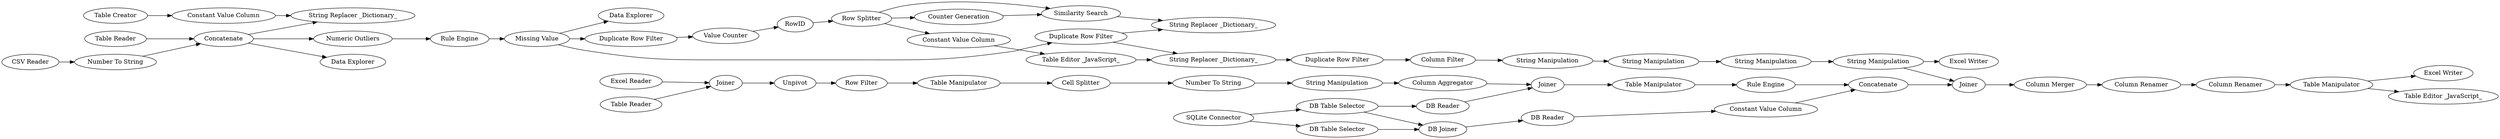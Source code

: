 digraph {
	4 [label="DB Table Selector"]
	5 [label="DB Table Selector"]
	9 [label="DB Reader"]
	10 [label="Number To String"]
	11 [label=Concatenate]
	12 [label="Table Creator"]
	13 [label="Constant Value Column"]
	15 [label="String Replacer _Dictionary_"]
	18 [label="DB Joiner"]
	19 [label="DB Reader"]
	20 [label="Data Explorer"]
	21 [label="Numeric Outliers"]
	22 [label="Rule Engine"]
	23 [label="Missing Value"]
	24 [label="Data Explorer"]
	25 [label="Duplicate Row Filter"]
	26 [label="Duplicate Row Filter"]
	27 [label="Value Counter"]
	28 [label="Row Splitter"]
	29 [label=RowID]
	30 [label="Constant Value Column"]
	31 [label="Table Editor _JavaScript_"]
	32 [label="String Replacer _Dictionary_"]
	33 [label="Counter Generation"]
	34 [label="Similarity Search"]
	35 [label="String Replacer _Dictionary_"]
	36 [label="Duplicate Row Filter"]
	37 [label="Column Filter"]
	38 [label="String Manipulation"]
	39 [label="String Manipulation"]
	40 [label="String Manipulation"]
	41 [label="String Manipulation"]
	42 [label="Excel Writer"]
	45 [label=Joiner]
	46 [label=Unpivot]
	47 [label="Row Filter"]
	48 [label="Table Manipulator"]
	49 [label="Cell Splitter"]
	50 [label="Number To String"]
	51 [label="String Manipulation"]
	52 [label="Column Aggregator"]
	53 [label=Joiner]
	54 [label="Table Manipulator"]
	55 [label="Constant Value Column"]
	57 [label="Rule Engine"]
	58 [label=Concatenate]
	59 [label=Joiner]
	60 [label="Table Manipulator"]
	61 [label="Excel Writer"]
	62 [label="Column Merger"]
	63 [label="Column Renamer"]
	64 [label="Column Renamer"]
	65 [label="Table Editor _JavaScript_"]
	66 [label="CSV Reader"]
	67 [label="Table Reader"]
	68 [label="SQLite Connector"]
	69 [label="Table Reader"]
	70 [label="Excel Reader"]
	4 -> 18
	5 -> 9
	5 -> 18
	9 -> 53
	10 -> 11
	11 -> 15
	11 -> 21
	11 -> 20
	12 -> 13
	13 -> 15
	18 -> 19
	19 -> 55
	21 -> 22
	22 -> 23
	23 -> 26
	23 -> 25
	23 -> 24
	25 -> 32
	25 -> 35
	26 -> 27
	27 -> 29
	28 -> 30
	28 -> 33
	28 -> 34
	29 -> 28
	30 -> 31
	31 -> 32
	32 -> 36
	33 -> 34
	34 -> 35
	36 -> 37
	37 -> 38
	38 -> 39
	39 -> 40
	40 -> 41
	41 -> 42
	41 -> 59
	45 -> 46
	46 -> 47
	47 -> 48
	48 -> 49
	49 -> 50
	50 -> 51
	51 -> 52
	52 -> 53
	53 -> 54
	54 -> 57
	55 -> 58
	57 -> 58
	58 -> 59
	59 -> 62
	60 -> 61
	60 -> 65
	62 -> 63
	63 -> 64
	64 -> 60
	66 -> 10
	67 -> 11
	68 -> 4
	68 -> 5
	69 -> 45
	70 -> 45
	rankdir=LR
}
